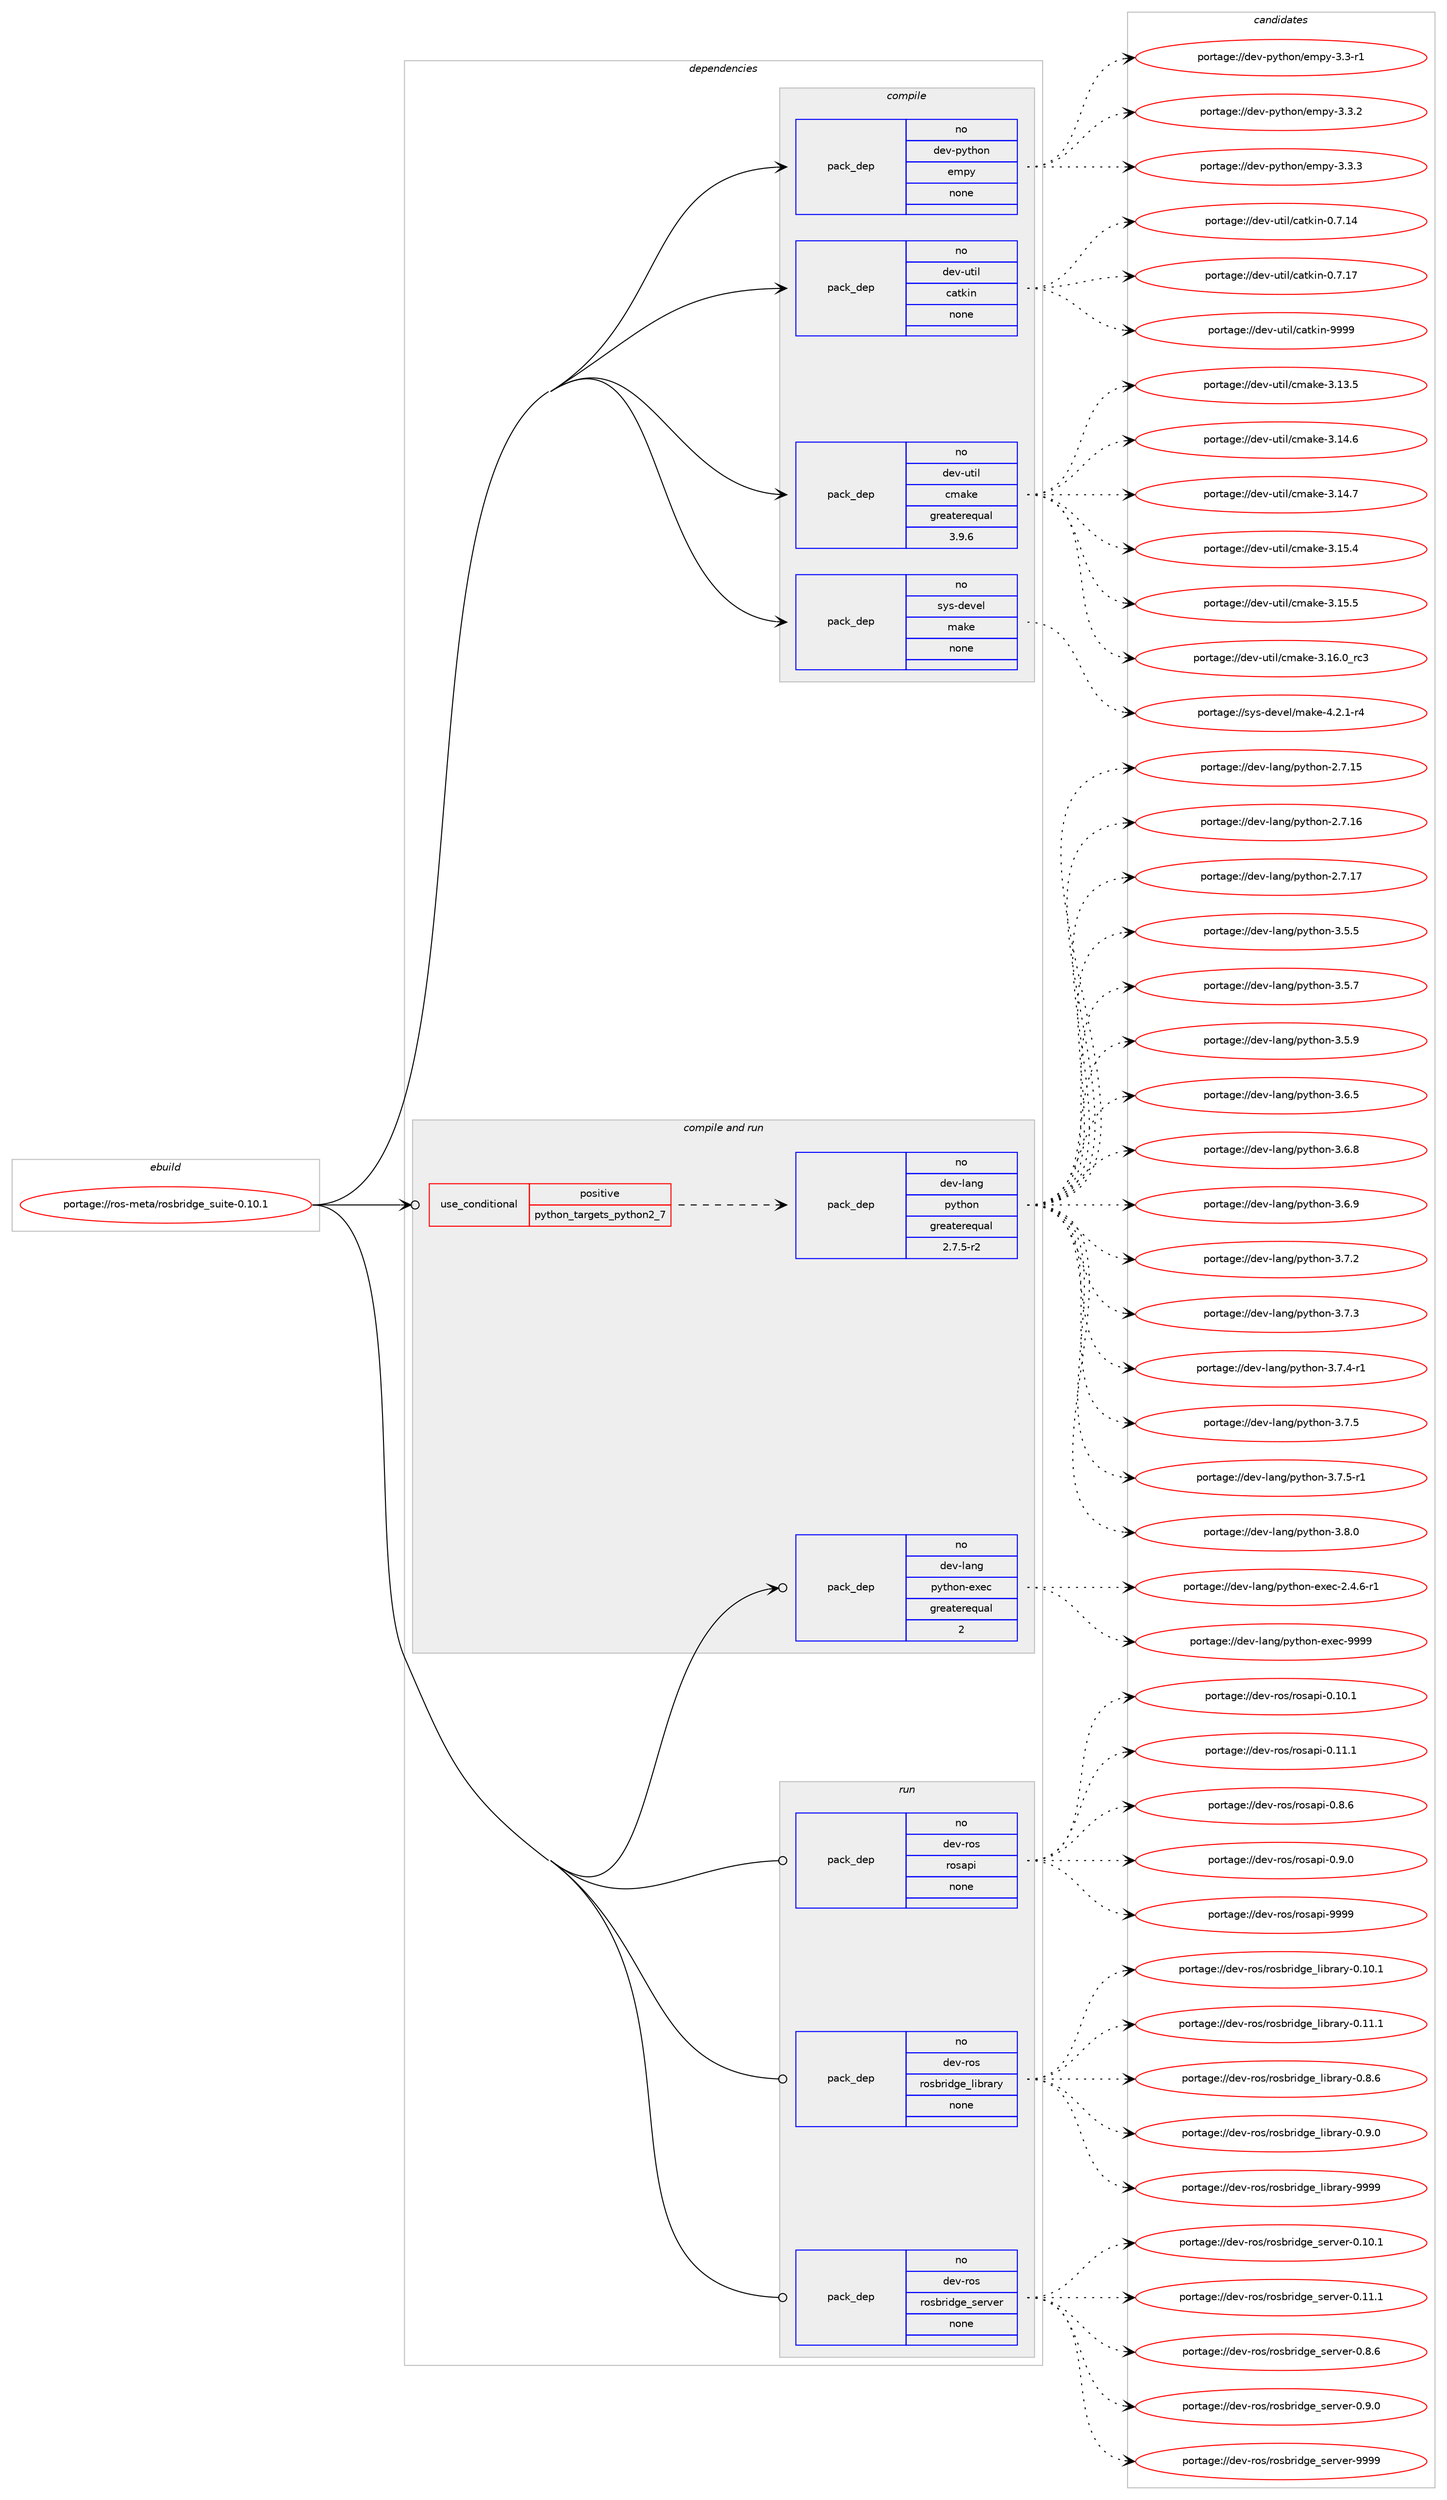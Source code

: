 digraph prolog {

# *************
# Graph options
# *************

newrank=true;
concentrate=true;
compound=true;
graph [rankdir=LR,fontname=Helvetica,fontsize=10,ranksep=1.5];#, ranksep=2.5, nodesep=0.2];
edge  [arrowhead=vee];
node  [fontname=Helvetica,fontsize=10];

# **********
# The ebuild
# **********

subgraph cluster_leftcol {
color=gray;
rank=same;
label=<<i>ebuild</i>>;
id [label="portage://ros-meta/rosbridge_suite-0.10.1", color=red, width=4, href="../ros-meta/rosbridge_suite-0.10.1.svg"];
}

# ****************
# The dependencies
# ****************

subgraph cluster_midcol {
color=gray;
label=<<i>dependencies</i>>;
subgraph cluster_compile {
fillcolor="#eeeeee";
style=filled;
label=<<i>compile</i>>;
subgraph pack279913 {
dependency381278 [label=<<TABLE BORDER="0" CELLBORDER="1" CELLSPACING="0" CELLPADDING="4" WIDTH="220"><TR><TD ROWSPAN="6" CELLPADDING="30">pack_dep</TD></TR><TR><TD WIDTH="110">no</TD></TR><TR><TD>dev-python</TD></TR><TR><TD>empy</TD></TR><TR><TD>none</TD></TR><TR><TD></TD></TR></TABLE>>, shape=none, color=blue];
}
id:e -> dependency381278:w [weight=20,style="solid",arrowhead="vee"];
subgraph pack279914 {
dependency381279 [label=<<TABLE BORDER="0" CELLBORDER="1" CELLSPACING="0" CELLPADDING="4" WIDTH="220"><TR><TD ROWSPAN="6" CELLPADDING="30">pack_dep</TD></TR><TR><TD WIDTH="110">no</TD></TR><TR><TD>dev-util</TD></TR><TR><TD>catkin</TD></TR><TR><TD>none</TD></TR><TR><TD></TD></TR></TABLE>>, shape=none, color=blue];
}
id:e -> dependency381279:w [weight=20,style="solid",arrowhead="vee"];
subgraph pack279915 {
dependency381280 [label=<<TABLE BORDER="0" CELLBORDER="1" CELLSPACING="0" CELLPADDING="4" WIDTH="220"><TR><TD ROWSPAN="6" CELLPADDING="30">pack_dep</TD></TR><TR><TD WIDTH="110">no</TD></TR><TR><TD>dev-util</TD></TR><TR><TD>cmake</TD></TR><TR><TD>greaterequal</TD></TR><TR><TD>3.9.6</TD></TR></TABLE>>, shape=none, color=blue];
}
id:e -> dependency381280:w [weight=20,style="solid",arrowhead="vee"];
subgraph pack279916 {
dependency381281 [label=<<TABLE BORDER="0" CELLBORDER="1" CELLSPACING="0" CELLPADDING="4" WIDTH="220"><TR><TD ROWSPAN="6" CELLPADDING="30">pack_dep</TD></TR><TR><TD WIDTH="110">no</TD></TR><TR><TD>sys-devel</TD></TR><TR><TD>make</TD></TR><TR><TD>none</TD></TR><TR><TD></TD></TR></TABLE>>, shape=none, color=blue];
}
id:e -> dependency381281:w [weight=20,style="solid",arrowhead="vee"];
}
subgraph cluster_compileandrun {
fillcolor="#eeeeee";
style=filled;
label=<<i>compile and run</i>>;
subgraph cond94947 {
dependency381282 [label=<<TABLE BORDER="0" CELLBORDER="1" CELLSPACING="0" CELLPADDING="4"><TR><TD ROWSPAN="3" CELLPADDING="10">use_conditional</TD></TR><TR><TD>positive</TD></TR><TR><TD>python_targets_python2_7</TD></TR></TABLE>>, shape=none, color=red];
subgraph pack279917 {
dependency381283 [label=<<TABLE BORDER="0" CELLBORDER="1" CELLSPACING="0" CELLPADDING="4" WIDTH="220"><TR><TD ROWSPAN="6" CELLPADDING="30">pack_dep</TD></TR><TR><TD WIDTH="110">no</TD></TR><TR><TD>dev-lang</TD></TR><TR><TD>python</TD></TR><TR><TD>greaterequal</TD></TR><TR><TD>2.7.5-r2</TD></TR></TABLE>>, shape=none, color=blue];
}
dependency381282:e -> dependency381283:w [weight=20,style="dashed",arrowhead="vee"];
}
id:e -> dependency381282:w [weight=20,style="solid",arrowhead="odotvee"];
subgraph pack279918 {
dependency381284 [label=<<TABLE BORDER="0" CELLBORDER="1" CELLSPACING="0" CELLPADDING="4" WIDTH="220"><TR><TD ROWSPAN="6" CELLPADDING="30">pack_dep</TD></TR><TR><TD WIDTH="110">no</TD></TR><TR><TD>dev-lang</TD></TR><TR><TD>python-exec</TD></TR><TR><TD>greaterequal</TD></TR><TR><TD>2</TD></TR></TABLE>>, shape=none, color=blue];
}
id:e -> dependency381284:w [weight=20,style="solid",arrowhead="odotvee"];
}
subgraph cluster_run {
fillcolor="#eeeeee";
style=filled;
label=<<i>run</i>>;
subgraph pack279919 {
dependency381285 [label=<<TABLE BORDER="0" CELLBORDER="1" CELLSPACING="0" CELLPADDING="4" WIDTH="220"><TR><TD ROWSPAN="6" CELLPADDING="30">pack_dep</TD></TR><TR><TD WIDTH="110">no</TD></TR><TR><TD>dev-ros</TD></TR><TR><TD>rosapi</TD></TR><TR><TD>none</TD></TR><TR><TD></TD></TR></TABLE>>, shape=none, color=blue];
}
id:e -> dependency381285:w [weight=20,style="solid",arrowhead="odot"];
subgraph pack279920 {
dependency381286 [label=<<TABLE BORDER="0" CELLBORDER="1" CELLSPACING="0" CELLPADDING="4" WIDTH="220"><TR><TD ROWSPAN="6" CELLPADDING="30">pack_dep</TD></TR><TR><TD WIDTH="110">no</TD></TR><TR><TD>dev-ros</TD></TR><TR><TD>rosbridge_library</TD></TR><TR><TD>none</TD></TR><TR><TD></TD></TR></TABLE>>, shape=none, color=blue];
}
id:e -> dependency381286:w [weight=20,style="solid",arrowhead="odot"];
subgraph pack279921 {
dependency381287 [label=<<TABLE BORDER="0" CELLBORDER="1" CELLSPACING="0" CELLPADDING="4" WIDTH="220"><TR><TD ROWSPAN="6" CELLPADDING="30">pack_dep</TD></TR><TR><TD WIDTH="110">no</TD></TR><TR><TD>dev-ros</TD></TR><TR><TD>rosbridge_server</TD></TR><TR><TD>none</TD></TR><TR><TD></TD></TR></TABLE>>, shape=none, color=blue];
}
id:e -> dependency381287:w [weight=20,style="solid",arrowhead="odot"];
}
}

# **************
# The candidates
# **************

subgraph cluster_choices {
rank=same;
color=gray;
label=<<i>candidates</i>>;

subgraph choice279913 {
color=black;
nodesep=1;
choiceportage1001011184511212111610411111047101109112121455146514511449 [label="portage://dev-python/empy-3.3-r1", color=red, width=4,href="../dev-python/empy-3.3-r1.svg"];
choiceportage1001011184511212111610411111047101109112121455146514650 [label="portage://dev-python/empy-3.3.2", color=red, width=4,href="../dev-python/empy-3.3.2.svg"];
choiceportage1001011184511212111610411111047101109112121455146514651 [label="portage://dev-python/empy-3.3.3", color=red, width=4,href="../dev-python/empy-3.3.3.svg"];
dependency381278:e -> choiceportage1001011184511212111610411111047101109112121455146514511449:w [style=dotted,weight="100"];
dependency381278:e -> choiceportage1001011184511212111610411111047101109112121455146514650:w [style=dotted,weight="100"];
dependency381278:e -> choiceportage1001011184511212111610411111047101109112121455146514651:w [style=dotted,weight="100"];
}
subgraph choice279914 {
color=black;
nodesep=1;
choiceportage1001011184511711610510847999711610710511045484655464952 [label="portage://dev-util/catkin-0.7.14", color=red, width=4,href="../dev-util/catkin-0.7.14.svg"];
choiceportage1001011184511711610510847999711610710511045484655464955 [label="portage://dev-util/catkin-0.7.17", color=red, width=4,href="../dev-util/catkin-0.7.17.svg"];
choiceportage100101118451171161051084799971161071051104557575757 [label="portage://dev-util/catkin-9999", color=red, width=4,href="../dev-util/catkin-9999.svg"];
dependency381279:e -> choiceportage1001011184511711610510847999711610710511045484655464952:w [style=dotted,weight="100"];
dependency381279:e -> choiceportage1001011184511711610510847999711610710511045484655464955:w [style=dotted,weight="100"];
dependency381279:e -> choiceportage100101118451171161051084799971161071051104557575757:w [style=dotted,weight="100"];
}
subgraph choice279915 {
color=black;
nodesep=1;
choiceportage1001011184511711610510847991099710710145514649514653 [label="portage://dev-util/cmake-3.13.5", color=red, width=4,href="../dev-util/cmake-3.13.5.svg"];
choiceportage1001011184511711610510847991099710710145514649524654 [label="portage://dev-util/cmake-3.14.6", color=red, width=4,href="../dev-util/cmake-3.14.6.svg"];
choiceportage1001011184511711610510847991099710710145514649524655 [label="portage://dev-util/cmake-3.14.7", color=red, width=4,href="../dev-util/cmake-3.14.7.svg"];
choiceportage1001011184511711610510847991099710710145514649534652 [label="portage://dev-util/cmake-3.15.4", color=red, width=4,href="../dev-util/cmake-3.15.4.svg"];
choiceportage1001011184511711610510847991099710710145514649534653 [label="portage://dev-util/cmake-3.15.5", color=red, width=4,href="../dev-util/cmake-3.15.5.svg"];
choiceportage1001011184511711610510847991099710710145514649544648951149951 [label="portage://dev-util/cmake-3.16.0_rc3", color=red, width=4,href="../dev-util/cmake-3.16.0_rc3.svg"];
dependency381280:e -> choiceportage1001011184511711610510847991099710710145514649514653:w [style=dotted,weight="100"];
dependency381280:e -> choiceportage1001011184511711610510847991099710710145514649524654:w [style=dotted,weight="100"];
dependency381280:e -> choiceportage1001011184511711610510847991099710710145514649524655:w [style=dotted,weight="100"];
dependency381280:e -> choiceportage1001011184511711610510847991099710710145514649534652:w [style=dotted,weight="100"];
dependency381280:e -> choiceportage1001011184511711610510847991099710710145514649534653:w [style=dotted,weight="100"];
dependency381280:e -> choiceportage1001011184511711610510847991099710710145514649544648951149951:w [style=dotted,weight="100"];
}
subgraph choice279916 {
color=black;
nodesep=1;
choiceportage1151211154510010111810110847109971071014552465046494511452 [label="portage://sys-devel/make-4.2.1-r4", color=red, width=4,href="../sys-devel/make-4.2.1-r4.svg"];
dependency381281:e -> choiceportage1151211154510010111810110847109971071014552465046494511452:w [style=dotted,weight="100"];
}
subgraph choice279917 {
color=black;
nodesep=1;
choiceportage10010111845108971101034711212111610411111045504655464953 [label="portage://dev-lang/python-2.7.15", color=red, width=4,href="../dev-lang/python-2.7.15.svg"];
choiceportage10010111845108971101034711212111610411111045504655464954 [label="portage://dev-lang/python-2.7.16", color=red, width=4,href="../dev-lang/python-2.7.16.svg"];
choiceportage10010111845108971101034711212111610411111045504655464955 [label="portage://dev-lang/python-2.7.17", color=red, width=4,href="../dev-lang/python-2.7.17.svg"];
choiceportage100101118451089711010347112121116104111110455146534653 [label="portage://dev-lang/python-3.5.5", color=red, width=4,href="../dev-lang/python-3.5.5.svg"];
choiceportage100101118451089711010347112121116104111110455146534655 [label="portage://dev-lang/python-3.5.7", color=red, width=4,href="../dev-lang/python-3.5.7.svg"];
choiceportage100101118451089711010347112121116104111110455146534657 [label="portage://dev-lang/python-3.5.9", color=red, width=4,href="../dev-lang/python-3.5.9.svg"];
choiceportage100101118451089711010347112121116104111110455146544653 [label="portage://dev-lang/python-3.6.5", color=red, width=4,href="../dev-lang/python-3.6.5.svg"];
choiceportage100101118451089711010347112121116104111110455146544656 [label="portage://dev-lang/python-3.6.8", color=red, width=4,href="../dev-lang/python-3.6.8.svg"];
choiceportage100101118451089711010347112121116104111110455146544657 [label="portage://dev-lang/python-3.6.9", color=red, width=4,href="../dev-lang/python-3.6.9.svg"];
choiceportage100101118451089711010347112121116104111110455146554650 [label="portage://dev-lang/python-3.7.2", color=red, width=4,href="../dev-lang/python-3.7.2.svg"];
choiceportage100101118451089711010347112121116104111110455146554651 [label="portage://dev-lang/python-3.7.3", color=red, width=4,href="../dev-lang/python-3.7.3.svg"];
choiceportage1001011184510897110103471121211161041111104551465546524511449 [label="portage://dev-lang/python-3.7.4-r1", color=red, width=4,href="../dev-lang/python-3.7.4-r1.svg"];
choiceportage100101118451089711010347112121116104111110455146554653 [label="portage://dev-lang/python-3.7.5", color=red, width=4,href="../dev-lang/python-3.7.5.svg"];
choiceportage1001011184510897110103471121211161041111104551465546534511449 [label="portage://dev-lang/python-3.7.5-r1", color=red, width=4,href="../dev-lang/python-3.7.5-r1.svg"];
choiceportage100101118451089711010347112121116104111110455146564648 [label="portage://dev-lang/python-3.8.0", color=red, width=4,href="../dev-lang/python-3.8.0.svg"];
dependency381283:e -> choiceportage10010111845108971101034711212111610411111045504655464953:w [style=dotted,weight="100"];
dependency381283:e -> choiceportage10010111845108971101034711212111610411111045504655464954:w [style=dotted,weight="100"];
dependency381283:e -> choiceportage10010111845108971101034711212111610411111045504655464955:w [style=dotted,weight="100"];
dependency381283:e -> choiceportage100101118451089711010347112121116104111110455146534653:w [style=dotted,weight="100"];
dependency381283:e -> choiceportage100101118451089711010347112121116104111110455146534655:w [style=dotted,weight="100"];
dependency381283:e -> choiceportage100101118451089711010347112121116104111110455146534657:w [style=dotted,weight="100"];
dependency381283:e -> choiceportage100101118451089711010347112121116104111110455146544653:w [style=dotted,weight="100"];
dependency381283:e -> choiceportage100101118451089711010347112121116104111110455146544656:w [style=dotted,weight="100"];
dependency381283:e -> choiceportage100101118451089711010347112121116104111110455146544657:w [style=dotted,weight="100"];
dependency381283:e -> choiceportage100101118451089711010347112121116104111110455146554650:w [style=dotted,weight="100"];
dependency381283:e -> choiceportage100101118451089711010347112121116104111110455146554651:w [style=dotted,weight="100"];
dependency381283:e -> choiceportage1001011184510897110103471121211161041111104551465546524511449:w [style=dotted,weight="100"];
dependency381283:e -> choiceportage100101118451089711010347112121116104111110455146554653:w [style=dotted,weight="100"];
dependency381283:e -> choiceportage1001011184510897110103471121211161041111104551465546534511449:w [style=dotted,weight="100"];
dependency381283:e -> choiceportage100101118451089711010347112121116104111110455146564648:w [style=dotted,weight="100"];
}
subgraph choice279918 {
color=black;
nodesep=1;
choiceportage10010111845108971101034711212111610411111045101120101994550465246544511449 [label="portage://dev-lang/python-exec-2.4.6-r1", color=red, width=4,href="../dev-lang/python-exec-2.4.6-r1.svg"];
choiceportage10010111845108971101034711212111610411111045101120101994557575757 [label="portage://dev-lang/python-exec-9999", color=red, width=4,href="../dev-lang/python-exec-9999.svg"];
dependency381284:e -> choiceportage10010111845108971101034711212111610411111045101120101994550465246544511449:w [style=dotted,weight="100"];
dependency381284:e -> choiceportage10010111845108971101034711212111610411111045101120101994557575757:w [style=dotted,weight="100"];
}
subgraph choice279919 {
color=black;
nodesep=1;
choiceportage10010111845114111115471141111159711210545484649484649 [label="portage://dev-ros/rosapi-0.10.1", color=red, width=4,href="../dev-ros/rosapi-0.10.1.svg"];
choiceportage10010111845114111115471141111159711210545484649494649 [label="portage://dev-ros/rosapi-0.11.1", color=red, width=4,href="../dev-ros/rosapi-0.11.1.svg"];
choiceportage100101118451141111154711411111597112105454846564654 [label="portage://dev-ros/rosapi-0.8.6", color=red, width=4,href="../dev-ros/rosapi-0.8.6.svg"];
choiceportage100101118451141111154711411111597112105454846574648 [label="portage://dev-ros/rosapi-0.9.0", color=red, width=4,href="../dev-ros/rosapi-0.9.0.svg"];
choiceportage1001011184511411111547114111115971121054557575757 [label="portage://dev-ros/rosapi-9999", color=red, width=4,href="../dev-ros/rosapi-9999.svg"];
dependency381285:e -> choiceportage10010111845114111115471141111159711210545484649484649:w [style=dotted,weight="100"];
dependency381285:e -> choiceportage10010111845114111115471141111159711210545484649494649:w [style=dotted,weight="100"];
dependency381285:e -> choiceportage100101118451141111154711411111597112105454846564654:w [style=dotted,weight="100"];
dependency381285:e -> choiceportage100101118451141111154711411111597112105454846574648:w [style=dotted,weight="100"];
dependency381285:e -> choiceportage1001011184511411111547114111115971121054557575757:w [style=dotted,weight="100"];
}
subgraph choice279920 {
color=black;
nodesep=1;
choiceportage10010111845114111115471141111159811410510010310195108105981149711412145484649484649 [label="portage://dev-ros/rosbridge_library-0.10.1", color=red, width=4,href="../dev-ros/rosbridge_library-0.10.1.svg"];
choiceportage10010111845114111115471141111159811410510010310195108105981149711412145484649494649 [label="portage://dev-ros/rosbridge_library-0.11.1", color=red, width=4,href="../dev-ros/rosbridge_library-0.11.1.svg"];
choiceportage100101118451141111154711411111598114105100103101951081059811497114121454846564654 [label="portage://dev-ros/rosbridge_library-0.8.6", color=red, width=4,href="../dev-ros/rosbridge_library-0.8.6.svg"];
choiceportage100101118451141111154711411111598114105100103101951081059811497114121454846574648 [label="portage://dev-ros/rosbridge_library-0.9.0", color=red, width=4,href="../dev-ros/rosbridge_library-0.9.0.svg"];
choiceportage1001011184511411111547114111115981141051001031019510810598114971141214557575757 [label="portage://dev-ros/rosbridge_library-9999", color=red, width=4,href="../dev-ros/rosbridge_library-9999.svg"];
dependency381286:e -> choiceportage10010111845114111115471141111159811410510010310195108105981149711412145484649484649:w [style=dotted,weight="100"];
dependency381286:e -> choiceportage10010111845114111115471141111159811410510010310195108105981149711412145484649494649:w [style=dotted,weight="100"];
dependency381286:e -> choiceportage100101118451141111154711411111598114105100103101951081059811497114121454846564654:w [style=dotted,weight="100"];
dependency381286:e -> choiceportage100101118451141111154711411111598114105100103101951081059811497114121454846574648:w [style=dotted,weight="100"];
dependency381286:e -> choiceportage1001011184511411111547114111115981141051001031019510810598114971141214557575757:w [style=dotted,weight="100"];
}
subgraph choice279921 {
color=black;
nodesep=1;
choiceportage1001011184511411111547114111115981141051001031019511510111411810111445484649484649 [label="portage://dev-ros/rosbridge_server-0.10.1", color=red, width=4,href="../dev-ros/rosbridge_server-0.10.1.svg"];
choiceportage1001011184511411111547114111115981141051001031019511510111411810111445484649494649 [label="portage://dev-ros/rosbridge_server-0.11.1", color=red, width=4,href="../dev-ros/rosbridge_server-0.11.1.svg"];
choiceportage10010111845114111115471141111159811410510010310195115101114118101114454846564654 [label="portage://dev-ros/rosbridge_server-0.8.6", color=red, width=4,href="../dev-ros/rosbridge_server-0.8.6.svg"];
choiceportage10010111845114111115471141111159811410510010310195115101114118101114454846574648 [label="portage://dev-ros/rosbridge_server-0.9.0", color=red, width=4,href="../dev-ros/rosbridge_server-0.9.0.svg"];
choiceportage100101118451141111154711411111598114105100103101951151011141181011144557575757 [label="portage://dev-ros/rosbridge_server-9999", color=red, width=4,href="../dev-ros/rosbridge_server-9999.svg"];
dependency381287:e -> choiceportage1001011184511411111547114111115981141051001031019511510111411810111445484649484649:w [style=dotted,weight="100"];
dependency381287:e -> choiceportage1001011184511411111547114111115981141051001031019511510111411810111445484649494649:w [style=dotted,weight="100"];
dependency381287:e -> choiceportage10010111845114111115471141111159811410510010310195115101114118101114454846564654:w [style=dotted,weight="100"];
dependency381287:e -> choiceportage10010111845114111115471141111159811410510010310195115101114118101114454846574648:w [style=dotted,weight="100"];
dependency381287:e -> choiceportage100101118451141111154711411111598114105100103101951151011141181011144557575757:w [style=dotted,weight="100"];
}
}

}
